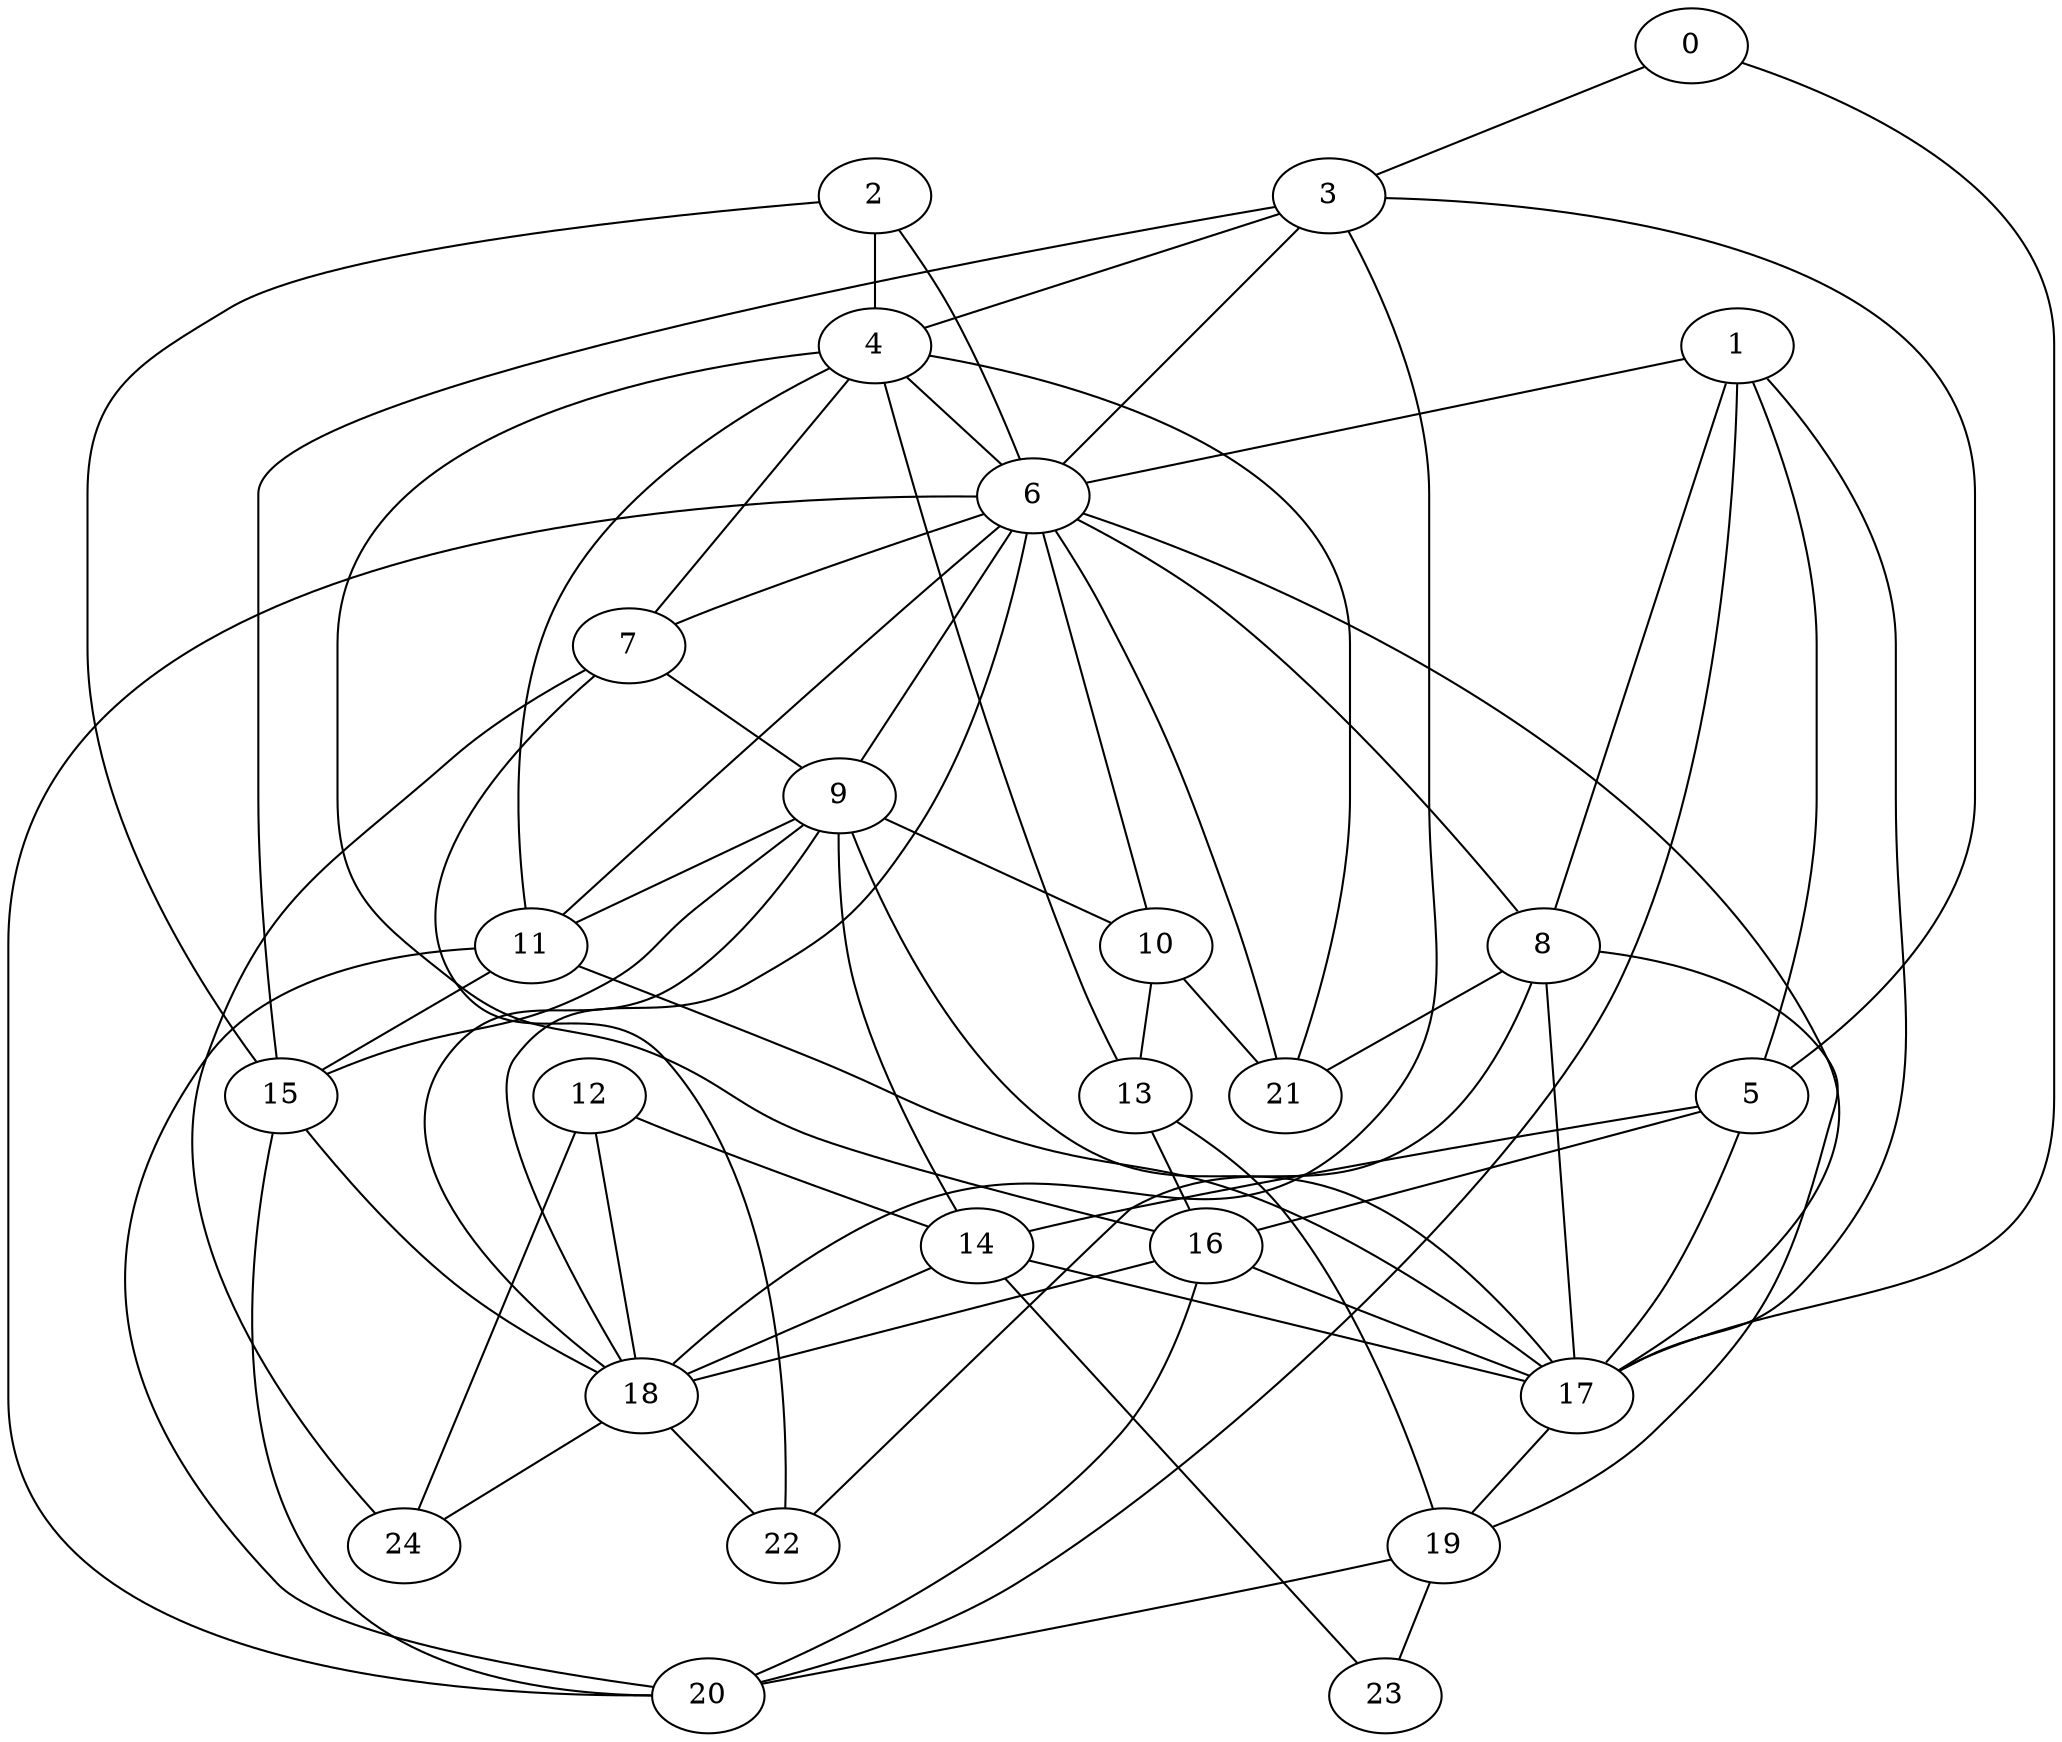strict graph "gnp_random_graph(25,0.25)" {
0;
1;
2;
3;
4;
5;
6;
7;
8;
9;
10;
11;
12;
13;
14;
15;
16;
17;
18;
19;
20;
21;
22;
23;
24;
0 -- 17  [is_available=True, prob="0.927930791076"];
0 -- 3  [is_available=True, prob="0.920446749825"];
1 -- 8  [is_available=True, prob="1.0"];
1 -- 17  [is_available=True, prob="1.0"];
1 -- 20  [is_available=True, prob="0.191369382597"];
1 -- 5  [is_available=True, prob="0.181794601417"];
1 -- 6  [is_available=True, prob="0.129684049422"];
2 -- 4  [is_available=True, prob="0.817989263822"];
2 -- 6  [is_available=True, prob="0.384362787767"];
2 -- 15  [is_available=True, prob="0.403639762645"];
3 -- 4  [is_available=True, prob="1.0"];
3 -- 5  [is_available=True, prob="1.0"];
3 -- 6  [is_available=True, prob="0.53027665581"];
3 -- 15  [is_available=True, prob="0.37951649327"];
3 -- 18  [is_available=True, prob="0.587721478147"];
4 -- 6  [is_available=True, prob="0.0430244258581"];
4 -- 7  [is_available=True, prob="0.307404936277"];
4 -- 11  [is_available=True, prob="0.855877369774"];
4 -- 13  [is_available=True, prob="0.708251374098"];
4 -- 16  [is_available=True, prob="0.603644162312"];
4 -- 21  [is_available=True, prob="0.30904914185"];
5 -- 16  [is_available=True, prob="0.0479071955177"];
5 -- 14  [is_available=True, prob="0.290596602328"];
5 -- 17  [is_available=True, prob="0.109891605949"];
6 -- 7  [is_available=True, prob="1.0"];
6 -- 8  [is_available=True, prob="0.440767283737"];
6 -- 9  [is_available=True, prob="1.0"];
6 -- 10  [is_available=True, prob="0.956177519868"];
6 -- 11  [is_available=True, prob="0.323251408446"];
6 -- 17  [is_available=True, prob="1.0"];
6 -- 18  [is_available=True, prob="1.0"];
6 -- 20  [is_available=True, prob="0.974870811635"];
6 -- 21  [is_available=True, prob="1.0"];
7 -- 24  [is_available=True, prob="0.444654083302"];
7 -- 9  [is_available=True, prob="0.452966839402"];
7 -- 22  [is_available=True, prob="0.904125156496"];
8 -- 17  [is_available=True, prob="0.652133695141"];
8 -- 19  [is_available=True, prob="0.0952443318775"];
8 -- 21  [is_available=True, prob="1.0"];
8 -- 22  [is_available=True, prob="1.0"];
9 -- 10  [is_available=True, prob="0.584531732328"];
9 -- 11  [is_available=True, prob="0.0506818997695"];
9 -- 14  [is_available=True, prob="0.558089811129"];
9 -- 15  [is_available=True, prob="1.0"];
9 -- 17  [is_available=True, prob="0.541937239871"];
9 -- 18  [is_available=True, prob="0.499370996935"];
10 -- 13  [is_available=True, prob="0.535959493415"];
10 -- 21  [is_available=True, prob="0.813313655591"];
11 -- 15  [is_available=True, prob="0.288043098947"];
11 -- 17  [is_available=True, prob="0.314007799196"];
11 -- 20  [is_available=True, prob="1.0"];
12 -- 24  [is_available=True, prob="0.212097266725"];
12 -- 18  [is_available=True, prob="0.174078425582"];
12 -- 14  [is_available=True, prob="0.332118865494"];
13 -- 16  [is_available=True, prob="0.163938215553"];
13 -- 19  [is_available=True, prob="1.0"];
14 -- 17  [is_available=True, prob="0.545492633166"];
14 -- 18  [is_available=True, prob="0.587166165789"];
14 -- 23  [is_available=True, prob="1.0"];
15 -- 18  [is_available=True, prob="0.142723720889"];
15 -- 20  [is_available=True, prob="0.760263271139"];
16 -- 17  [is_available=True, prob="0.928117598126"];
16 -- 18  [is_available=True, prob="0.725970805105"];
16 -- 20  [is_available=True, prob="0.062896338618"];
17 -- 19  [is_available=True, prob="1.0"];
18 -- 22  [is_available=True, prob="0.583723502077"];
18 -- 24  [is_available=True, prob="1.0"];
19 -- 20  [is_available=True, prob="0.763386341126"];
19 -- 23  [is_available=True, prob="1.0"];
}
